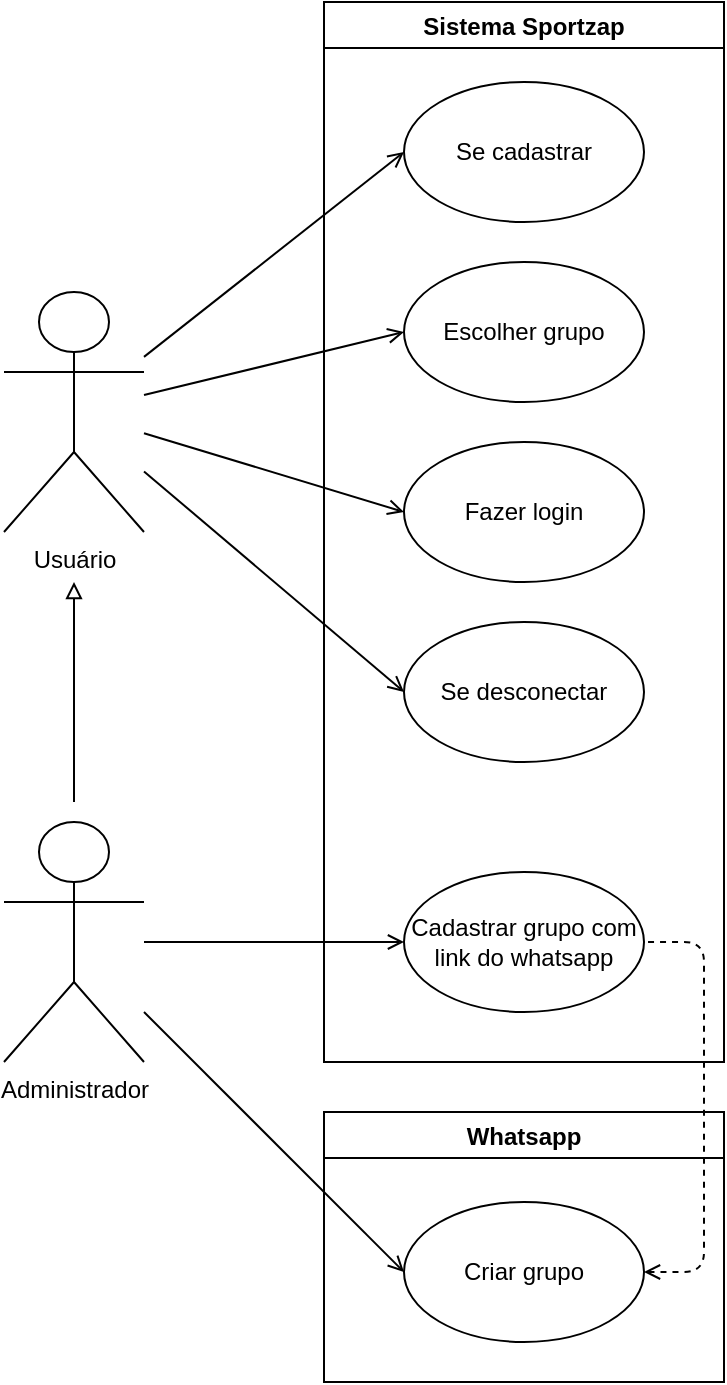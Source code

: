 <mxfile version="15.7.3" type="device"><diagram id="WZl7HHKh28z9u5b68oSJ" name="Page-1"><mxGraphModel dx="1021" dy="665" grid="1" gridSize="10" guides="1" tooltips="1" connect="1" arrows="1" fold="1" page="1" pageScale="1" pageWidth="827" pageHeight="1169" math="0" shadow="0"><root><mxCell id="0"/><mxCell id="1" parent="0"/><mxCell id="Qcu_2g3CECJhLLfd1VJL-32" style="rounded=0;orthogonalLoop=1;jettySize=auto;html=1;entryX=0;entryY=0.5;entryDx=0;entryDy=0;endArrow=open;endFill=0;" parent="1" target="Qcu_2g3CECJhLLfd1VJL-29" edge="1" source="Qcu_2g3CECJhLLfd1VJL-19"><mxGeometry relative="1" as="geometry"><mxPoint x="150" y="250" as="sourcePoint"/></mxGeometry></mxCell><mxCell id="Qcu_2g3CECJhLLfd1VJL-33" style="rounded=0;orthogonalLoop=1;jettySize=auto;html=1;entryX=0;entryY=0.5;entryDx=0;entryDy=0;endArrow=open;endFill=0;" parent="1" target="Qcu_2g3CECJhLLfd1VJL-26" edge="1" source="Qcu_2g3CECJhLLfd1VJL-19"><mxGeometry relative="1" as="geometry"><mxPoint x="150" y="220" as="sourcePoint"/></mxGeometry></mxCell><mxCell id="Qcu_2g3CECJhLLfd1VJL-19" value="Usuário" style="shape=umlActor;verticalLabelPosition=bottom;verticalAlign=top;html=1;outlineConnect=0;" parent="1" vertex="1"><mxGeometry x="80" y="175" width="70" height="120" as="geometry"/></mxCell><mxCell id="Qcu_2g3CECJhLLfd1VJL-26" value="&lt;font style=&quot;vertical-align: inherit&quot;&gt;&lt;font style=&quot;vertical-align: inherit&quot;&gt;Se cadastrar&lt;/font&gt;&lt;/font&gt;" style="ellipse;whiteSpace=wrap;html=1;" parent="1" vertex="1"><mxGeometry x="280" y="70" width="120" height="70" as="geometry"/></mxCell><mxCell id="Qcu_2g3CECJhLLfd1VJL-29" value="&lt;font style=&quot;vertical-align: inherit&quot;&gt;&lt;font style=&quot;vertical-align: inherit&quot;&gt;&lt;font style=&quot;vertical-align: inherit&quot;&gt;&lt;font style=&quot;vertical-align: inherit&quot;&gt;Escolher grupo&lt;/font&gt;&lt;/font&gt;&lt;/font&gt;&lt;/font&gt;" style="ellipse;whiteSpace=wrap;html=1;" parent="1" vertex="1"><mxGeometry x="280" y="160" width="120" height="70" as="geometry"/></mxCell><mxCell id="dz-KgNv9YPyWt52erxGu-11" style="edgeStyle=none;rounded=0;orthogonalLoop=1;jettySize=auto;html=1;endArrow=block;endFill=0;" edge="1" parent="1"><mxGeometry relative="1" as="geometry"><mxPoint x="115" y="320" as="targetPoint"/><mxPoint x="115" y="430" as="sourcePoint"/></mxGeometry></mxCell><mxCell id="dz-KgNv9YPyWt52erxGu-2" value="Administrador" style="shape=umlActor;verticalLabelPosition=bottom;verticalAlign=top;html=1;outlineConnect=0;" vertex="1" parent="1"><mxGeometry x="80" y="440" width="70" height="120" as="geometry"/></mxCell><mxCell id="dz-KgNv9YPyWt52erxGu-4" value="&lt;font style=&quot;vertical-align: inherit&quot;&gt;&lt;font style=&quot;vertical-align: inherit&quot;&gt;Fazer login&lt;/font&gt;&lt;/font&gt;" style="ellipse;whiteSpace=wrap;html=1;" vertex="1" parent="1"><mxGeometry x="280" y="250" width="120" height="70" as="geometry"/></mxCell><mxCell id="dz-KgNv9YPyWt52erxGu-5" style="rounded=0;orthogonalLoop=1;jettySize=auto;html=1;entryX=0;entryY=0.5;entryDx=0;entryDy=0;endArrow=open;endFill=0;" edge="1" parent="1" source="Qcu_2g3CECJhLLfd1VJL-19" target="dz-KgNv9YPyWt52erxGu-4"><mxGeometry relative="1" as="geometry"><mxPoint x="160" y="260" as="sourcePoint"/><mxPoint x="290" y="365" as="targetPoint"/></mxGeometry></mxCell><mxCell id="dz-KgNv9YPyWt52erxGu-6" value="&lt;font style=&quot;vertical-align: inherit&quot;&gt;&lt;font style=&quot;vertical-align: inherit&quot;&gt;Se desconectar&lt;/font&gt;&lt;/font&gt;" style="ellipse;whiteSpace=wrap;html=1;" vertex="1" parent="1"><mxGeometry x="280" y="340" width="120" height="70" as="geometry"/></mxCell><mxCell id="dz-KgNv9YPyWt52erxGu-8" style="rounded=0;orthogonalLoop=1;jettySize=auto;html=1;entryX=0;entryY=0.5;entryDx=0;entryDy=0;endArrow=open;endFill=0;" edge="1" parent="1" source="Qcu_2g3CECJhLLfd1VJL-19" target="dz-KgNv9YPyWt52erxGu-6"><mxGeometry relative="1" as="geometry"><mxPoint x="160" y="293.788" as="sourcePoint"/><mxPoint x="290" y="475.0" as="targetPoint"/></mxGeometry></mxCell><mxCell id="dz-KgNv9YPyWt52erxGu-9" value="&lt;font style=&quot;vertical-align: inherit&quot;&gt;&lt;font style=&quot;vertical-align: inherit&quot;&gt;Cadastrar grupo com link do whatsapp&lt;br&gt;&lt;/font&gt;&lt;/font&gt;" style="ellipse;whiteSpace=wrap;html=1;" vertex="1" parent="1"><mxGeometry x="280" y="465" width="120" height="70" as="geometry"/></mxCell><mxCell id="dz-KgNv9YPyWt52erxGu-10" style="rounded=0;orthogonalLoop=1;jettySize=auto;html=1;entryX=0;entryY=0.5;entryDx=0;entryDy=0;endArrow=open;endFill=0;" edge="1" parent="1" source="dz-KgNv9YPyWt52erxGu-2" target="dz-KgNv9YPyWt52erxGu-9"><mxGeometry relative="1" as="geometry"><mxPoint x="160" y="270.455" as="sourcePoint"/><mxPoint x="290" y="365" as="targetPoint"/></mxGeometry></mxCell><mxCell id="dz-KgNv9YPyWt52erxGu-12" value="Sistema Sportzap" style="swimlane;" vertex="1" parent="1"><mxGeometry x="240" y="30" width="200" height="530" as="geometry"/></mxCell><mxCell id="dz-KgNv9YPyWt52erxGu-13" value="Whatsapp" style="swimlane;" vertex="1" parent="1"><mxGeometry x="240" y="585" width="200" height="135" as="geometry"/></mxCell><mxCell id="dz-KgNv9YPyWt52erxGu-14" value="&lt;font style=&quot;vertical-align: inherit&quot;&gt;&lt;font style=&quot;vertical-align: inherit&quot;&gt;Criar grupo&lt;span style=&quot;color: rgba(0 , 0 , 0 , 0) ; font-family: monospace ; font-size: 0px&quot;&gt;%3CmxGraphModel%3E%3Croot%3E%3CmxCell%20id%3D%220%22%2F%3E%3CmxCell%20id%3D%221%22%20parent%3D%220%22%2F%3E%3CmxCell%20id%3D%222%22%20value%3D%22%26lt%3Bfont%20style%3D%26quot%3Bvertical-align%3A%20inherit%26quot%3B%26gt%3B%26lt%3Bfont%20style%3D%26quot%3Bvertical-align%3A%20inherit%26quot%3B%26gt%3BCadastrar%20grupo%20com%20link%20do%20whatsapp%26lt%3Bbr%26gt%3B%26lt%3B%2Ffont%26gt%3B%26lt%3B%2Ffont%26gt%3B%22%20style%3D%22ellipse%3BwhiteSpace%3Dwrap%3Bhtml%3D1%3B%22%20vertex%3D%221%22%20parent%3D%221%22%3E%3CmxGeometry%20x%3D%22280%22%20y%3D%22465%22%20width%3D%22120%22%20height%3D%2270%22%20as%3D%22geometry%22%2F%3E%3C%2FmxCell%3E%3C%2Froot%3E%3C%2FmxGraphModel%3E&lt;/span&gt;&lt;br&gt;&lt;/font&gt;&lt;/font&gt;" style="ellipse;whiteSpace=wrap;html=1;" vertex="1" parent="dz-KgNv9YPyWt52erxGu-13"><mxGeometry x="40" y="45" width="120" height="70" as="geometry"/></mxCell><mxCell id="dz-KgNv9YPyWt52erxGu-16" style="rounded=0;orthogonalLoop=1;jettySize=auto;html=1;entryX=0;entryY=0.5;entryDx=0;entryDy=0;endArrow=open;endFill=0;" edge="1" parent="1" source="dz-KgNv9YPyWt52erxGu-2" target="dz-KgNv9YPyWt52erxGu-14"><mxGeometry relative="1" as="geometry"><mxPoint x="160" y="651.91" as="sourcePoint"/><mxPoint x="290" y="651.91" as="targetPoint"/></mxGeometry></mxCell><mxCell id="dz-KgNv9YPyWt52erxGu-18" style="edgeStyle=none;rounded=1;orthogonalLoop=1;jettySize=auto;html=1;entryX=1;entryY=0.5;entryDx=0;entryDy=0;endArrow=none;endFill=0;exitX=1;exitY=0.5;exitDx=0;exitDy=0;dashed=1;startArrow=open;startFill=0;" edge="1" parent="1" source="dz-KgNv9YPyWt52erxGu-14" target="dz-KgNv9YPyWt52erxGu-9"><mxGeometry relative="1" as="geometry"><Array as="points"><mxPoint x="430" y="665"/><mxPoint x="430" y="590"/><mxPoint x="430" y="500"/></Array></mxGeometry></mxCell></root></mxGraphModel></diagram></mxfile>